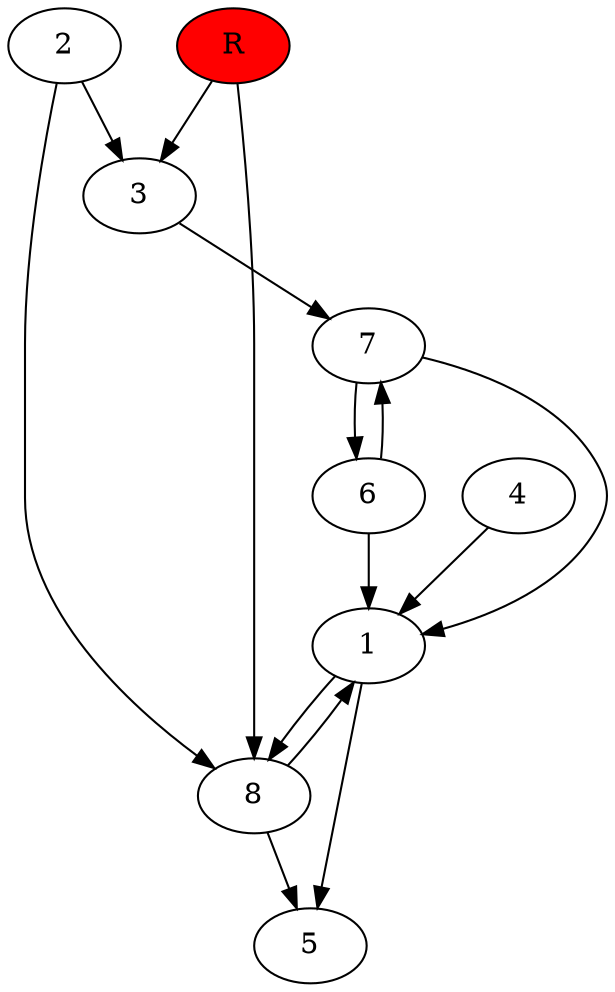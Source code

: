 digraph prb12609 {
	1
	2
	3
	4
	5
	6
	7
	8
	R [fillcolor="#ff0000" style=filled]
	1 -> 5
	1 -> 8
	2 -> 3
	2 -> 8
	3 -> 7
	4 -> 1
	6 -> 1
	6 -> 7
	7 -> 1
	7 -> 6
	8 -> 1
	8 -> 5
	R -> 3
	R -> 8
}

